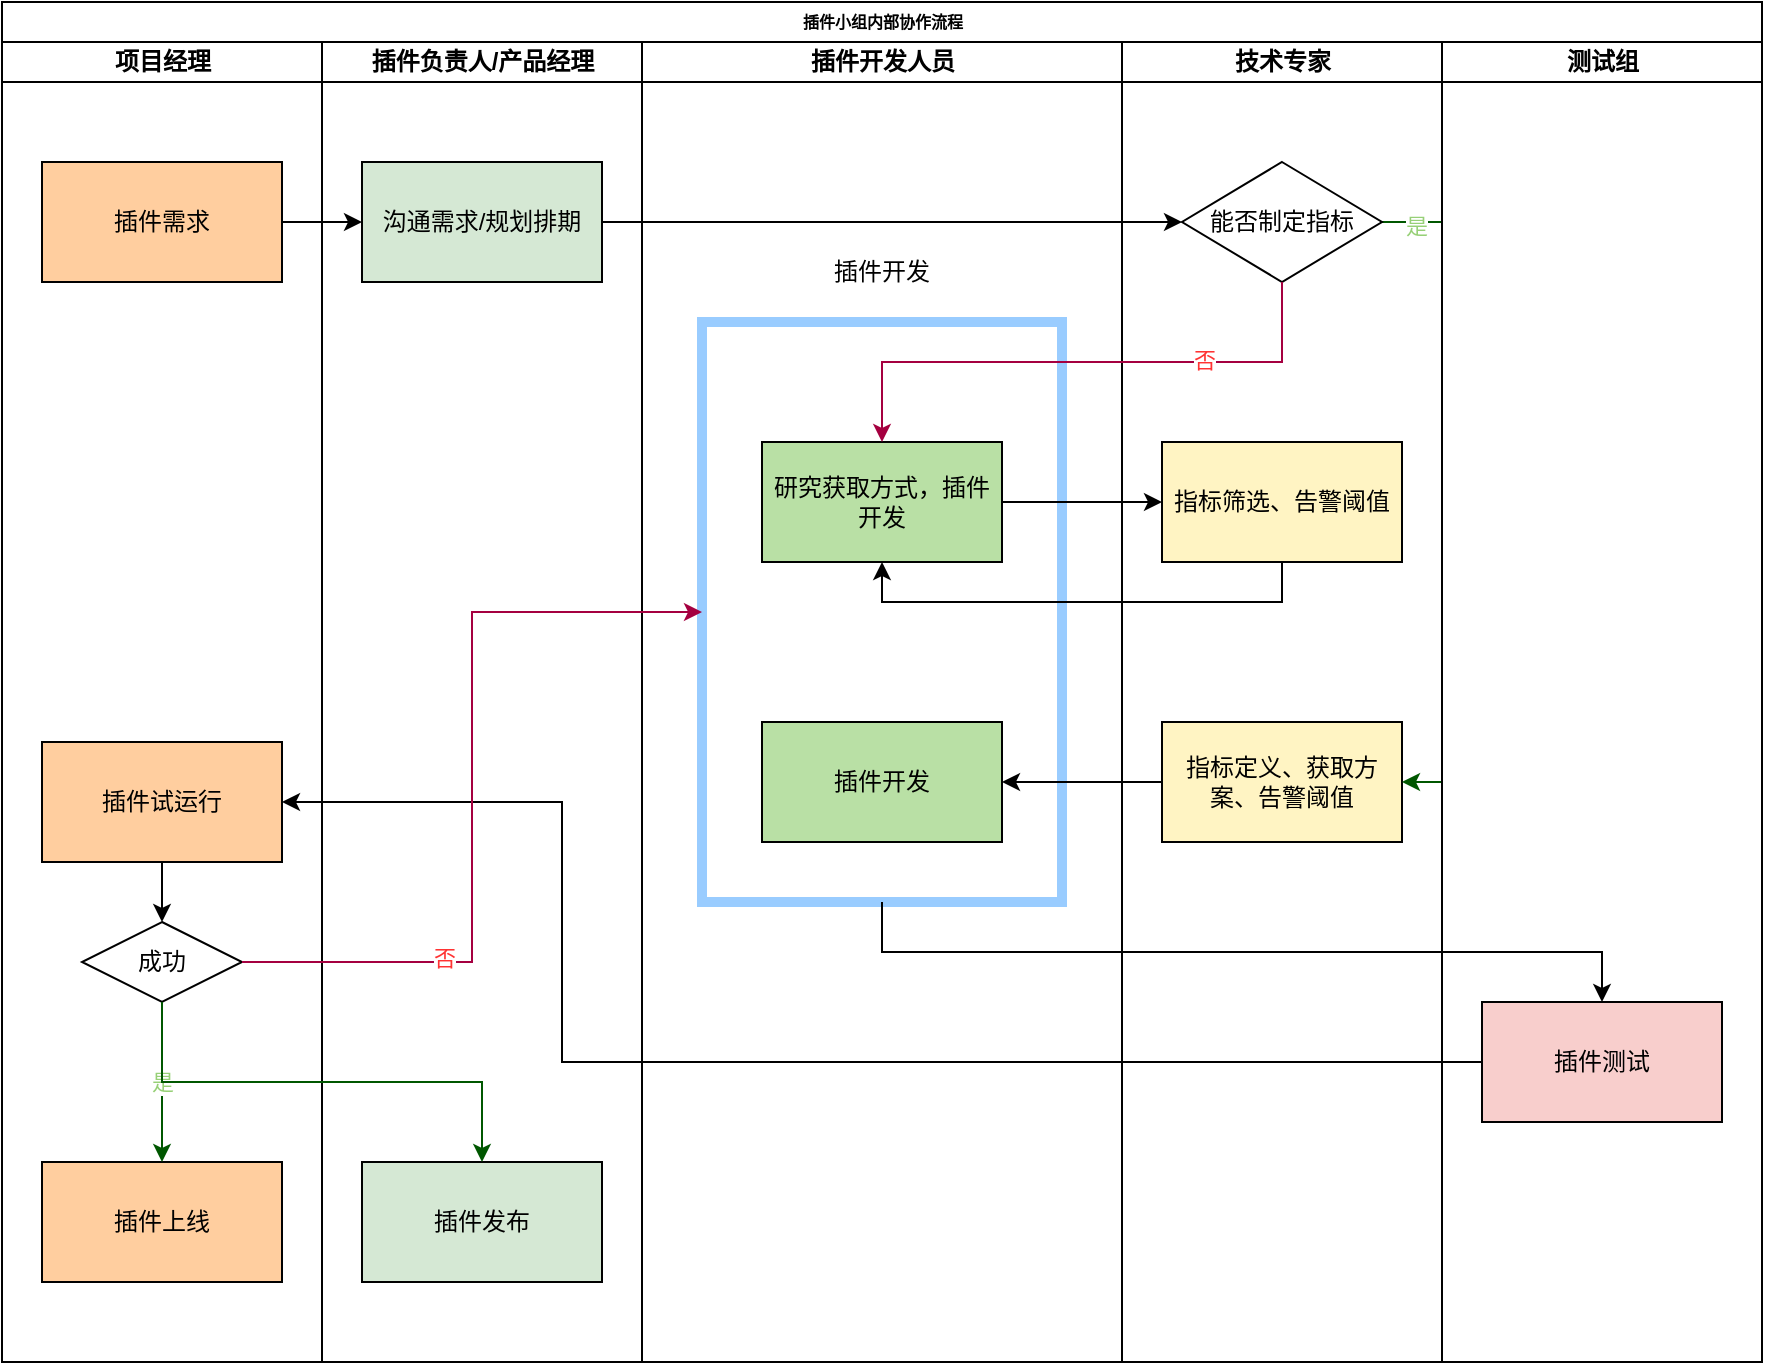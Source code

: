 <mxfile version="15.5.2" type="github">
  <diagram name="Page-1" id="74e2e168-ea6b-b213-b513-2b3c1d86103e">
    <mxGraphModel dx="946" dy="1464" grid="1" gridSize="10" guides="1" tooltips="1" connect="1" arrows="1" fold="1" page="1" pageScale="1" pageWidth="1100" pageHeight="850" background="none" math="0" shadow="0">
      <root>
        <mxCell id="0" />
        <mxCell id="1" parent="0" />
        <mxCell id="77e6c97f196da883-1" value="插件小组内部协作流程" style="swimlane;html=1;childLayout=stackLayout;startSize=20;rounded=0;shadow=0;labelBackgroundColor=none;strokeWidth=1;fontFamily=Verdana;fontSize=8;align=center;" parent="1" vertex="1">
          <mxGeometry x="70" y="-60" width="880" height="680" as="geometry" />
        </mxCell>
        <mxCell id="77e6c97f196da883-2" value="项目经理" style="swimlane;html=1;startSize=20;" parent="77e6c97f196da883-1" vertex="1">
          <mxGeometry y="20" width="160" height="660" as="geometry" />
        </mxCell>
        <mxCell id="4AHe8ReUwOb6yBchw7mW-1" value="插件需求" style="rounded=0;whiteSpace=wrap;html=1;fillColor=#FFCE9F;" vertex="1" parent="77e6c97f196da883-2">
          <mxGeometry x="20" y="60" width="120" height="60" as="geometry" />
        </mxCell>
        <mxCell id="77e6c97f196da883-3" value="插件负责人/产品经理" style="swimlane;html=1;startSize=20;" parent="77e6c97f196da883-1" vertex="1">
          <mxGeometry x="160" y="20" width="160" height="660" as="geometry" />
        </mxCell>
        <mxCell id="4AHe8ReUwOb6yBchw7mW-2" value="沟通需求/规划排期" style="rounded=0;whiteSpace=wrap;html=1;fillColor=#D5E8D4;" vertex="1" parent="77e6c97f196da883-3">
          <mxGeometry x="20" y="60" width="120" height="60" as="geometry" />
        </mxCell>
        <mxCell id="4AHe8ReUwOb6yBchw7mW-16" value="插件发布" style="rounded=0;whiteSpace=wrap;html=1;fillColor=#D5E8D4;" vertex="1" parent="77e6c97f196da883-3">
          <mxGeometry x="20" y="560" width="120" height="60" as="geometry" />
        </mxCell>
        <mxCell id="77e6c97f196da883-4" value="插件开发人员" style="swimlane;html=1;startSize=20;" parent="77e6c97f196da883-1" vertex="1">
          <mxGeometry x="320" y="20" width="240" height="660" as="geometry" />
        </mxCell>
        <mxCell id="4AHe8ReUwOb6yBchw7mW-51" value="" style="rounded=0;whiteSpace=wrap;html=1;fontColor=#FF3333;fillColor=none;strokeColor=#99CCFF;strokeWidth=5;" vertex="1" parent="77e6c97f196da883-4">
          <mxGeometry x="30" y="140" width="180" height="290" as="geometry" />
        </mxCell>
        <mxCell id="4AHe8ReUwOb6yBchw7mW-6" value="研究获取方式，插件开发" style="rounded=0;whiteSpace=wrap;html=1;fillColor=#B9E0A5;" vertex="1" parent="77e6c97f196da883-4">
          <mxGeometry x="60" y="200" width="120" height="60" as="geometry" />
        </mxCell>
        <mxCell id="4AHe8ReUwOb6yBchw7mW-40" value="插件开发" style="rounded=0;whiteSpace=wrap;html=1;fillColor=#B9E0A5;" vertex="1" parent="77e6c97f196da883-4">
          <mxGeometry x="60" y="340" width="120" height="60" as="geometry" />
        </mxCell>
        <mxCell id="4AHe8ReUwOb6yBchw7mW-66" value="插件开发" style="text;html=1;strokeColor=none;fillColor=none;align=center;verticalAlign=middle;whiteSpace=wrap;rounded=0;fontColor=#000000;" vertex="1" parent="77e6c97f196da883-4">
          <mxGeometry x="90" y="100" width="60" height="30" as="geometry" />
        </mxCell>
        <mxCell id="4AHe8ReUwOb6yBchw7mW-4" style="edgeStyle=orthogonalEdgeStyle;rounded=0;orthogonalLoop=1;jettySize=auto;html=1;exitX=1;exitY=0.5;exitDx=0;exitDy=0;entryX=0;entryY=0.5;entryDx=0;entryDy=0;" edge="1" parent="77e6c97f196da883-1" source="4AHe8ReUwOb6yBchw7mW-1" target="4AHe8ReUwOb6yBchw7mW-2">
          <mxGeometry relative="1" as="geometry" />
        </mxCell>
        <mxCell id="4AHe8ReUwOb6yBchw7mW-30" style="edgeStyle=orthogonalEdgeStyle;rounded=0;orthogonalLoop=1;jettySize=auto;html=1;exitX=1;exitY=0.5;exitDx=0;exitDy=0;entryX=0;entryY=0.5;entryDx=0;entryDy=0;fontColor=#FF3333;strokeColor=default;" edge="1" parent="77e6c97f196da883-1" source="4AHe8ReUwOb6yBchw7mW-2" target="4AHe8ReUwOb6yBchw7mW-29">
          <mxGeometry relative="1" as="geometry" />
        </mxCell>
        <mxCell id="77e6c97f196da883-5" value="技术专家" style="swimlane;html=1;startSize=20;" parent="77e6c97f196da883-1" vertex="1">
          <mxGeometry x="560" y="20" width="160" height="660" as="geometry" />
        </mxCell>
        <mxCell id="4AHe8ReUwOb6yBchw7mW-3" value="指标定义、获取方案、告警阈值" style="rounded=0;whiteSpace=wrap;html=1;fillColor=#FFF4C3;" vertex="1" parent="77e6c97f196da883-5">
          <mxGeometry x="20" y="340" width="120" height="60" as="geometry" />
        </mxCell>
        <mxCell id="4AHe8ReUwOb6yBchw7mW-64" style="edgeStyle=orthogonalEdgeStyle;rounded=0;orthogonalLoop=1;jettySize=auto;html=1;exitX=1;exitY=0.5;exitDx=0;exitDy=0;entryX=1;entryY=0.5;entryDx=0;entryDy=0;fontColor=#FF3333;strokeColor=#005700;fillColor=#008a00;" edge="1" parent="77e6c97f196da883-5" source="4AHe8ReUwOb6yBchw7mW-29" target="4AHe8ReUwOb6yBchw7mW-3">
          <mxGeometry relative="1" as="geometry" />
        </mxCell>
        <mxCell id="4AHe8ReUwOb6yBchw7mW-65" value="是" style="edgeLabel;html=1;align=center;verticalAlign=middle;resizable=0;points=[];fontColor=#97D077;" vertex="1" connectable="0" parent="4AHe8ReUwOb6yBchw7mW-64">
          <mxGeometry x="-0.897" y="-2" relative="1" as="geometry">
            <mxPoint as="offset" />
          </mxGeometry>
        </mxCell>
        <mxCell id="4AHe8ReUwOb6yBchw7mW-29" value="能否制定指标" style="rhombus;whiteSpace=wrap;html=1;" vertex="1" parent="77e6c97f196da883-5">
          <mxGeometry x="30" y="60" width="100" height="60" as="geometry" />
        </mxCell>
        <mxCell id="4AHe8ReUwOb6yBchw7mW-47" value="指标筛选、告警阈值" style="rounded=0;whiteSpace=wrap;html=1;fillColor=#FFF4C3;" vertex="1" parent="77e6c97f196da883-5">
          <mxGeometry x="20" y="200" width="120" height="60" as="geometry" />
        </mxCell>
        <mxCell id="77e6c97f196da883-6" value="测试组" style="swimlane;html=1;startSize=20;" parent="77e6c97f196da883-1" vertex="1">
          <mxGeometry x="720" y="20" width="160" height="660" as="geometry" />
        </mxCell>
        <mxCell id="4AHe8ReUwOb6yBchw7mW-7" value="插件测试" style="rounded=0;whiteSpace=wrap;html=1;fillColor=#F8CECC;" vertex="1" parent="77e6c97f196da883-6">
          <mxGeometry x="20" y="480" width="120" height="60" as="geometry" />
        </mxCell>
        <mxCell id="4AHe8ReUwOb6yBchw7mW-45" style="edgeStyle=orthogonalEdgeStyle;rounded=0;orthogonalLoop=1;jettySize=auto;html=1;exitX=0;exitY=0.5;exitDx=0;exitDy=0;entryX=1;entryY=0.5;entryDx=0;entryDy=0;fontColor=#FF3333;strokeColor=default;" edge="1" parent="77e6c97f196da883-1" source="4AHe8ReUwOb6yBchw7mW-3" target="4AHe8ReUwOb6yBchw7mW-40">
          <mxGeometry relative="1" as="geometry" />
        </mxCell>
        <mxCell id="4AHe8ReUwOb6yBchw7mW-46" style="edgeStyle=orthogonalEdgeStyle;rounded=0;orthogonalLoop=1;jettySize=auto;html=1;exitX=0.5;exitY=1;exitDx=0;exitDy=0;entryX=0.5;entryY=0;entryDx=0;entryDy=0;fontColor=#FF3333;strokeColor=#A50040;fillColor=#d80073;" edge="1" parent="77e6c97f196da883-1" source="4AHe8ReUwOb6yBchw7mW-29" target="4AHe8ReUwOb6yBchw7mW-6">
          <mxGeometry relative="1" as="geometry" />
        </mxCell>
        <mxCell id="4AHe8ReUwOb6yBchw7mW-58" value="否" style="edgeLabel;html=1;align=center;verticalAlign=middle;resizable=0;points=[];fontColor=#FF3333;" vertex="1" connectable="0" parent="4AHe8ReUwOb6yBchw7mW-46">
          <mxGeometry x="-0.436" y="-1" relative="1" as="geometry">
            <mxPoint as="offset" />
          </mxGeometry>
        </mxCell>
        <mxCell id="4AHe8ReUwOb6yBchw7mW-49" style="edgeStyle=orthogonalEdgeStyle;rounded=0;orthogonalLoop=1;jettySize=auto;html=1;exitX=1;exitY=0.5;exitDx=0;exitDy=0;entryX=0;entryY=0.5;entryDx=0;entryDy=0;fontColor=#FF3333;strokeColor=default;" edge="1" parent="77e6c97f196da883-1" source="4AHe8ReUwOb6yBchw7mW-6" target="4AHe8ReUwOb6yBchw7mW-47">
          <mxGeometry relative="1" as="geometry" />
        </mxCell>
        <mxCell id="4AHe8ReUwOb6yBchw7mW-50" style="edgeStyle=orthogonalEdgeStyle;rounded=0;orthogonalLoop=1;jettySize=auto;html=1;exitX=0.5;exitY=1;exitDx=0;exitDy=0;entryX=0.5;entryY=1;entryDx=0;entryDy=0;fontColor=#FF3333;strokeColor=default;" edge="1" parent="77e6c97f196da883-1" source="4AHe8ReUwOb6yBchw7mW-47" target="4AHe8ReUwOb6yBchw7mW-6">
          <mxGeometry relative="1" as="geometry" />
        </mxCell>
        <mxCell id="4AHe8ReUwOb6yBchw7mW-53" style="edgeStyle=orthogonalEdgeStyle;rounded=0;orthogonalLoop=1;jettySize=auto;html=1;exitX=0.5;exitY=1;exitDx=0;exitDy=0;fontColor=#FF3333;strokeColor=default;" edge="1" parent="77e6c97f196da883-1" source="4AHe8ReUwOb6yBchw7mW-51" target="4AHe8ReUwOb6yBchw7mW-7">
          <mxGeometry relative="1" as="geometry" />
        </mxCell>
        <mxCell id="4AHe8ReUwOb6yBchw7mW-22" value="项目经理" style="swimlane;html=1;startSize=20;" vertex="1" parent="1">
          <mxGeometry x="70" y="-40" width="160" height="660" as="geometry" />
        </mxCell>
        <mxCell id="4AHe8ReUwOb6yBchw7mW-23" value="插件需求" style="rounded=0;whiteSpace=wrap;html=1;fillColor=#FFCE9F;" vertex="1" parent="4AHe8ReUwOb6yBchw7mW-22">
          <mxGeometry x="20" y="60" width="120" height="60" as="geometry" />
        </mxCell>
        <mxCell id="4AHe8ReUwOb6yBchw7mW-9" value="成功" style="rhombus;whiteSpace=wrap;html=1;" vertex="1" parent="4AHe8ReUwOb6yBchw7mW-22">
          <mxGeometry x="40" y="440" width="80" height="40" as="geometry" />
        </mxCell>
        <mxCell id="4AHe8ReUwOb6yBchw7mW-8" value="插件试运行" style="rounded=0;whiteSpace=wrap;html=1;fillColor=#FFCE9F;" vertex="1" parent="4AHe8ReUwOb6yBchw7mW-22">
          <mxGeometry x="20" y="350" width="120" height="60" as="geometry" />
        </mxCell>
        <mxCell id="4AHe8ReUwOb6yBchw7mW-13" style="edgeStyle=orthogonalEdgeStyle;rounded=0;orthogonalLoop=1;jettySize=auto;html=1;exitX=0.5;exitY=1;exitDx=0;exitDy=0;entryX=0.5;entryY=0;entryDx=0;entryDy=0;" edge="1" parent="4AHe8ReUwOb6yBchw7mW-22" source="4AHe8ReUwOb6yBchw7mW-8" target="4AHe8ReUwOb6yBchw7mW-9">
          <mxGeometry relative="1" as="geometry" />
        </mxCell>
        <mxCell id="4AHe8ReUwOb6yBchw7mW-14" value="插件上线" style="rounded=0;whiteSpace=wrap;html=1;fillColor=#FFCE9F;" vertex="1" parent="4AHe8ReUwOb6yBchw7mW-22">
          <mxGeometry x="20" y="560" width="120" height="60" as="geometry" />
        </mxCell>
        <mxCell id="4AHe8ReUwOb6yBchw7mW-15" value="&lt;font color=&quot;#97d077&quot;&gt;是&lt;/font&gt;" style="edgeStyle=orthogonalEdgeStyle;rounded=0;orthogonalLoop=1;jettySize=auto;html=1;exitX=0.5;exitY=1;exitDx=0;exitDy=0;entryX=0.5;entryY=0;entryDx=0;entryDy=0;fillColor=#008a00;strokeColor=#005700;" edge="1" parent="4AHe8ReUwOb6yBchw7mW-22" source="4AHe8ReUwOb6yBchw7mW-9" target="4AHe8ReUwOb6yBchw7mW-14">
          <mxGeometry relative="1" as="geometry" />
        </mxCell>
        <mxCell id="4AHe8ReUwOb6yBchw7mW-54" style="edgeStyle=orthogonalEdgeStyle;rounded=0;orthogonalLoop=1;jettySize=auto;html=1;exitX=0;exitY=0.5;exitDx=0;exitDy=0;entryX=1;entryY=0.5;entryDx=0;entryDy=0;fontColor=#FF3333;strokeColor=default;" edge="1" parent="1" source="4AHe8ReUwOb6yBchw7mW-7" target="4AHe8ReUwOb6yBchw7mW-8">
          <mxGeometry relative="1" as="geometry">
            <Array as="points">
              <mxPoint x="350" y="470" />
              <mxPoint x="350" y="340" />
            </Array>
          </mxGeometry>
        </mxCell>
        <mxCell id="4AHe8ReUwOb6yBchw7mW-56" style="edgeStyle=orthogonalEdgeStyle;rounded=0;orthogonalLoop=1;jettySize=auto;html=1;exitX=1;exitY=0.5;exitDx=0;exitDy=0;entryX=0;entryY=0.5;entryDx=0;entryDy=0;fontColor=#FF3333;strokeColor=#A50040;fillColor=#d80073;" edge="1" parent="1" source="4AHe8ReUwOb6yBchw7mW-9" target="4AHe8ReUwOb6yBchw7mW-51">
          <mxGeometry relative="1" as="geometry" />
        </mxCell>
        <mxCell id="4AHe8ReUwOb6yBchw7mW-57" value="否" style="edgeLabel;html=1;align=center;verticalAlign=middle;resizable=0;points=[];fontColor=#FF3333;" vertex="1" connectable="0" parent="4AHe8ReUwOb6yBchw7mW-56">
          <mxGeometry x="-0.501" y="2" relative="1" as="geometry">
            <mxPoint as="offset" />
          </mxGeometry>
        </mxCell>
        <mxCell id="4AHe8ReUwOb6yBchw7mW-62" style="edgeStyle=orthogonalEdgeStyle;rounded=0;orthogonalLoop=1;jettySize=auto;html=1;exitX=0.5;exitY=1;exitDx=0;exitDy=0;entryX=0.5;entryY=0;entryDx=0;entryDy=0;fontColor=#97D077;strokeColor=#005700;fillColor=#008a00;" edge="1" parent="1" source="4AHe8ReUwOb6yBchw7mW-9" target="4AHe8ReUwOb6yBchw7mW-16">
          <mxGeometry relative="1" as="geometry" />
        </mxCell>
      </root>
    </mxGraphModel>
  </diagram>
</mxfile>
